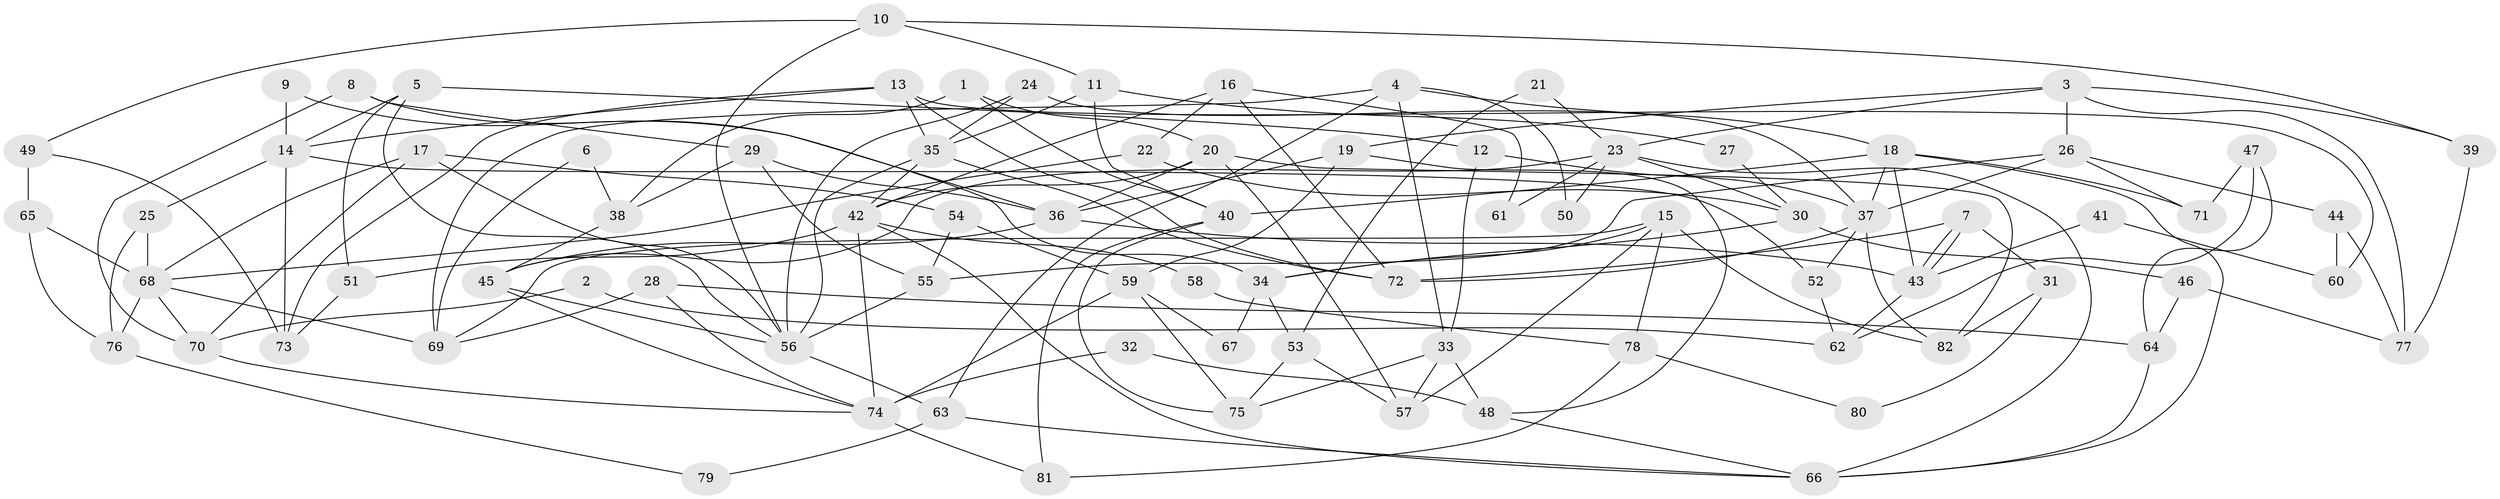 // coarse degree distribution, {2: 0.2916666666666667, 5: 0.041666666666666664, 7: 0.08333333333333333, 4: 0.125, 6: 0.20833333333333334, 3: 0.125, 10: 0.041666666666666664, 14: 0.041666666666666664, 8: 0.041666666666666664}
// Generated by graph-tools (version 1.1) at 2025/54/03/04/25 21:54:45]
// undirected, 82 vertices, 164 edges
graph export_dot {
graph [start="1"]
  node [color=gray90,style=filled];
  1;
  2;
  3;
  4;
  5;
  6;
  7;
  8;
  9;
  10;
  11;
  12;
  13;
  14;
  15;
  16;
  17;
  18;
  19;
  20;
  21;
  22;
  23;
  24;
  25;
  26;
  27;
  28;
  29;
  30;
  31;
  32;
  33;
  34;
  35;
  36;
  37;
  38;
  39;
  40;
  41;
  42;
  43;
  44;
  45;
  46;
  47;
  48;
  49;
  50;
  51;
  52;
  53;
  54;
  55;
  56;
  57;
  58;
  59;
  60;
  61;
  62;
  63;
  64;
  65;
  66;
  67;
  68;
  69;
  70;
  71;
  72;
  73;
  74;
  75;
  76;
  77;
  78;
  79;
  80;
  81;
  82;
  1 -- 40;
  1 -- 20;
  1 -- 38;
  2 -- 62;
  2 -- 70;
  3 -- 26;
  3 -- 23;
  3 -- 19;
  3 -- 39;
  3 -- 77;
  4 -- 33;
  4 -- 69;
  4 -- 18;
  4 -- 50;
  4 -- 63;
  5 -- 51;
  5 -- 56;
  5 -- 12;
  5 -- 14;
  6 -- 38;
  6 -- 69;
  7 -- 72;
  7 -- 43;
  7 -- 43;
  7 -- 31;
  8 -- 29;
  8 -- 70;
  8 -- 34;
  9 -- 14;
  9 -- 36;
  10 -- 56;
  10 -- 11;
  10 -- 39;
  10 -- 49;
  11 -- 35;
  11 -- 40;
  11 -- 27;
  12 -- 33;
  12 -- 37;
  13 -- 35;
  13 -- 72;
  13 -- 14;
  13 -- 60;
  13 -- 73;
  14 -- 25;
  14 -- 52;
  14 -- 73;
  15 -- 34;
  15 -- 69;
  15 -- 57;
  15 -- 78;
  15 -- 82;
  16 -- 42;
  16 -- 72;
  16 -- 22;
  16 -- 61;
  17 -- 56;
  17 -- 54;
  17 -- 68;
  17 -- 70;
  18 -- 66;
  18 -- 37;
  18 -- 40;
  18 -- 43;
  18 -- 71;
  19 -- 36;
  19 -- 48;
  19 -- 59;
  20 -- 82;
  20 -- 42;
  20 -- 36;
  20 -- 57;
  21 -- 23;
  21 -- 53;
  22 -- 68;
  22 -- 30;
  23 -- 66;
  23 -- 30;
  23 -- 45;
  23 -- 50;
  23 -- 61;
  24 -- 56;
  24 -- 37;
  24 -- 35;
  25 -- 68;
  25 -- 76;
  26 -- 55;
  26 -- 37;
  26 -- 44;
  26 -- 71;
  27 -- 30;
  28 -- 74;
  28 -- 64;
  28 -- 69;
  29 -- 36;
  29 -- 38;
  29 -- 55;
  30 -- 34;
  30 -- 46;
  31 -- 82;
  31 -- 80;
  32 -- 74;
  32 -- 48;
  33 -- 48;
  33 -- 57;
  33 -- 75;
  34 -- 53;
  34 -- 67;
  35 -- 42;
  35 -- 56;
  35 -- 72;
  36 -- 43;
  36 -- 45;
  37 -- 52;
  37 -- 72;
  37 -- 82;
  38 -- 45;
  39 -- 77;
  40 -- 75;
  40 -- 81;
  41 -- 43;
  41 -- 60;
  42 -- 74;
  42 -- 66;
  42 -- 51;
  42 -- 58;
  43 -- 62;
  44 -- 77;
  44 -- 60;
  45 -- 56;
  45 -- 74;
  46 -- 77;
  46 -- 64;
  47 -- 62;
  47 -- 71;
  47 -- 64;
  48 -- 66;
  49 -- 73;
  49 -- 65;
  51 -- 73;
  52 -- 62;
  53 -- 57;
  53 -- 75;
  54 -- 55;
  54 -- 59;
  55 -- 56;
  56 -- 63;
  58 -- 78;
  59 -- 74;
  59 -- 67;
  59 -- 75;
  63 -- 66;
  63 -- 79;
  64 -- 66;
  65 -- 68;
  65 -- 76;
  68 -- 76;
  68 -- 69;
  68 -- 70;
  70 -- 74;
  74 -- 81;
  76 -- 79;
  78 -- 81;
  78 -- 80;
}

